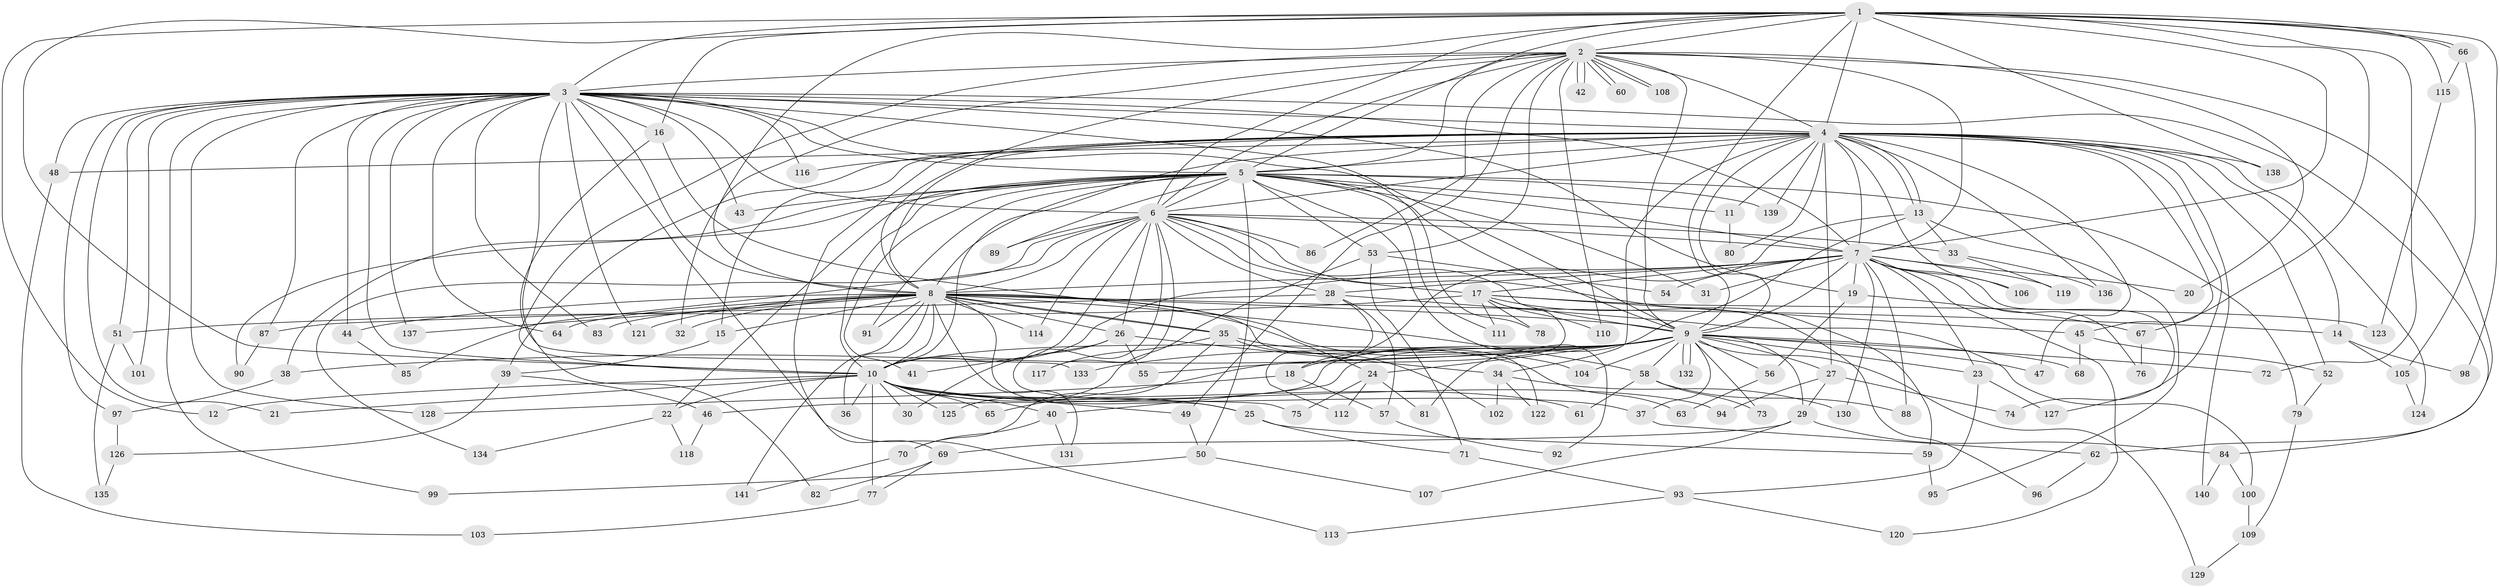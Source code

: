 // coarse degree distribution, {13: 0.01020408163265306, 28: 0.02040816326530612, 26: 0.01020408163265306, 46: 0.01020408163265306, 18: 0.01020408163265306, 17: 0.01020408163265306, 3: 0.21428571428571427, 2: 0.45918367346938777, 5: 0.08163265306122448, 4: 0.12244897959183673, 10: 0.01020408163265306, 6: 0.01020408163265306, 9: 0.01020408163265306, 1: 0.02040816326530612}
// Generated by graph-tools (version 1.1) at 2025/17/03/04/25 18:17:44]
// undirected, 141 vertices, 307 edges
graph export_dot {
graph [start="1"]
  node [color=gray90,style=filled];
  1;
  2;
  3;
  4;
  5;
  6;
  7;
  8;
  9;
  10;
  11;
  12;
  13;
  14;
  15;
  16;
  17;
  18;
  19;
  20;
  21;
  22;
  23;
  24;
  25;
  26;
  27;
  28;
  29;
  30;
  31;
  32;
  33;
  34;
  35;
  36;
  37;
  38;
  39;
  40;
  41;
  42;
  43;
  44;
  45;
  46;
  47;
  48;
  49;
  50;
  51;
  52;
  53;
  54;
  55;
  56;
  57;
  58;
  59;
  60;
  61;
  62;
  63;
  64;
  65;
  66;
  67;
  68;
  69;
  70;
  71;
  72;
  73;
  74;
  75;
  76;
  77;
  78;
  79;
  80;
  81;
  82;
  83;
  84;
  85;
  86;
  87;
  88;
  89;
  90;
  91;
  92;
  93;
  94;
  95;
  96;
  97;
  98;
  99;
  100;
  101;
  102;
  103;
  104;
  105;
  106;
  107;
  108;
  109;
  110;
  111;
  112;
  113;
  114;
  115;
  116;
  117;
  118;
  119;
  120;
  121;
  122;
  123;
  124;
  125;
  126;
  127;
  128;
  129;
  130;
  131;
  132;
  133;
  134;
  135;
  136;
  137;
  138;
  139;
  140;
  141;
  1 -- 2;
  1 -- 3;
  1 -- 4;
  1 -- 5;
  1 -- 6;
  1 -- 7;
  1 -- 8;
  1 -- 9;
  1 -- 10;
  1 -- 12;
  1 -- 16;
  1 -- 66;
  1 -- 66;
  1 -- 67;
  1 -- 72;
  1 -- 98;
  1 -- 115;
  1 -- 138;
  2 -- 3;
  2 -- 4;
  2 -- 5;
  2 -- 6;
  2 -- 7;
  2 -- 8;
  2 -- 9;
  2 -- 10;
  2 -- 20;
  2 -- 32;
  2 -- 42;
  2 -- 42;
  2 -- 49;
  2 -- 53;
  2 -- 60;
  2 -- 60;
  2 -- 62;
  2 -- 86;
  2 -- 108;
  2 -- 108;
  2 -- 110;
  3 -- 4;
  3 -- 5;
  3 -- 6;
  3 -- 7;
  3 -- 8;
  3 -- 9;
  3 -- 10;
  3 -- 16;
  3 -- 19;
  3 -- 21;
  3 -- 43;
  3 -- 44;
  3 -- 48;
  3 -- 51;
  3 -- 64;
  3 -- 78;
  3 -- 82;
  3 -- 83;
  3 -- 84;
  3 -- 87;
  3 -- 97;
  3 -- 99;
  3 -- 101;
  3 -- 113;
  3 -- 116;
  3 -- 121;
  3 -- 128;
  3 -- 137;
  4 -- 5;
  4 -- 6;
  4 -- 7;
  4 -- 8;
  4 -- 9;
  4 -- 10;
  4 -- 11;
  4 -- 13;
  4 -- 13;
  4 -- 14;
  4 -- 15;
  4 -- 27;
  4 -- 34;
  4 -- 39;
  4 -- 45;
  4 -- 47;
  4 -- 48;
  4 -- 52;
  4 -- 69;
  4 -- 74;
  4 -- 80;
  4 -- 106;
  4 -- 116;
  4 -- 124;
  4 -- 136;
  4 -- 138;
  4 -- 139;
  4 -- 140;
  5 -- 6;
  5 -- 7;
  5 -- 8;
  5 -- 9;
  5 -- 10;
  5 -- 11;
  5 -- 22;
  5 -- 31;
  5 -- 38;
  5 -- 41;
  5 -- 43;
  5 -- 50;
  5 -- 53;
  5 -- 79;
  5 -- 89;
  5 -- 90;
  5 -- 91;
  5 -- 92;
  5 -- 111;
  5 -- 139;
  6 -- 7;
  6 -- 8;
  6 -- 9;
  6 -- 10;
  6 -- 17;
  6 -- 26;
  6 -- 28;
  6 -- 33;
  6 -- 59;
  6 -- 75;
  6 -- 85;
  6 -- 86;
  6 -- 89;
  6 -- 114;
  6 -- 117;
  6 -- 134;
  7 -- 8;
  7 -- 9;
  7 -- 10;
  7 -- 17;
  7 -- 19;
  7 -- 20;
  7 -- 23;
  7 -- 28;
  7 -- 31;
  7 -- 54;
  7 -- 76;
  7 -- 88;
  7 -- 106;
  7 -- 119;
  7 -- 120;
  7 -- 127;
  7 -- 130;
  8 -- 9;
  8 -- 10;
  8 -- 14;
  8 -- 15;
  8 -- 25;
  8 -- 26;
  8 -- 32;
  8 -- 35;
  8 -- 35;
  8 -- 36;
  8 -- 44;
  8 -- 58;
  8 -- 64;
  8 -- 83;
  8 -- 91;
  8 -- 104;
  8 -- 114;
  8 -- 121;
  8 -- 122;
  8 -- 131;
  8 -- 137;
  8 -- 141;
  9 -- 10;
  9 -- 18;
  9 -- 23;
  9 -- 24;
  9 -- 27;
  9 -- 29;
  9 -- 37;
  9 -- 38;
  9 -- 40;
  9 -- 46;
  9 -- 47;
  9 -- 55;
  9 -- 56;
  9 -- 58;
  9 -- 68;
  9 -- 72;
  9 -- 73;
  9 -- 104;
  9 -- 129;
  9 -- 132;
  9 -- 132;
  9 -- 133;
  10 -- 12;
  10 -- 21;
  10 -- 22;
  10 -- 25;
  10 -- 30;
  10 -- 36;
  10 -- 37;
  10 -- 40;
  10 -- 49;
  10 -- 61;
  10 -- 65;
  10 -- 77;
  10 -- 94;
  10 -- 125;
  11 -- 80;
  13 -- 18;
  13 -- 33;
  13 -- 81;
  13 -- 95;
  14 -- 98;
  14 -- 105;
  15 -- 39;
  16 -- 24;
  16 -- 133;
  17 -- 45;
  17 -- 51;
  17 -- 65;
  17 -- 78;
  17 -- 96;
  17 -- 110;
  17 -- 111;
  17 -- 123;
  18 -- 57;
  18 -- 128;
  19 -- 56;
  19 -- 67;
  22 -- 118;
  22 -- 134;
  23 -- 93;
  23 -- 127;
  24 -- 75;
  24 -- 81;
  24 -- 112;
  25 -- 59;
  25 -- 71;
  26 -- 30;
  26 -- 34;
  26 -- 41;
  26 -- 55;
  27 -- 29;
  27 -- 74;
  27 -- 94;
  28 -- 57;
  28 -- 87;
  28 -- 100;
  28 -- 112;
  29 -- 69;
  29 -- 84;
  29 -- 107;
  33 -- 119;
  33 -- 136;
  34 -- 102;
  34 -- 122;
  34 -- 130;
  35 -- 63;
  35 -- 70;
  35 -- 102;
  35 -- 117;
  37 -- 62;
  38 -- 97;
  39 -- 46;
  39 -- 126;
  40 -- 70;
  40 -- 131;
  44 -- 85;
  45 -- 52;
  45 -- 68;
  46 -- 118;
  48 -- 103;
  49 -- 50;
  50 -- 99;
  50 -- 107;
  51 -- 101;
  51 -- 135;
  52 -- 79;
  53 -- 54;
  53 -- 71;
  53 -- 125;
  56 -- 63;
  57 -- 92;
  58 -- 61;
  58 -- 73;
  58 -- 88;
  59 -- 95;
  62 -- 96;
  66 -- 105;
  66 -- 115;
  67 -- 76;
  69 -- 77;
  69 -- 82;
  70 -- 141;
  71 -- 93;
  77 -- 103;
  79 -- 109;
  84 -- 100;
  84 -- 140;
  87 -- 90;
  93 -- 113;
  93 -- 120;
  97 -- 126;
  100 -- 109;
  105 -- 124;
  109 -- 129;
  115 -- 123;
  126 -- 135;
}
